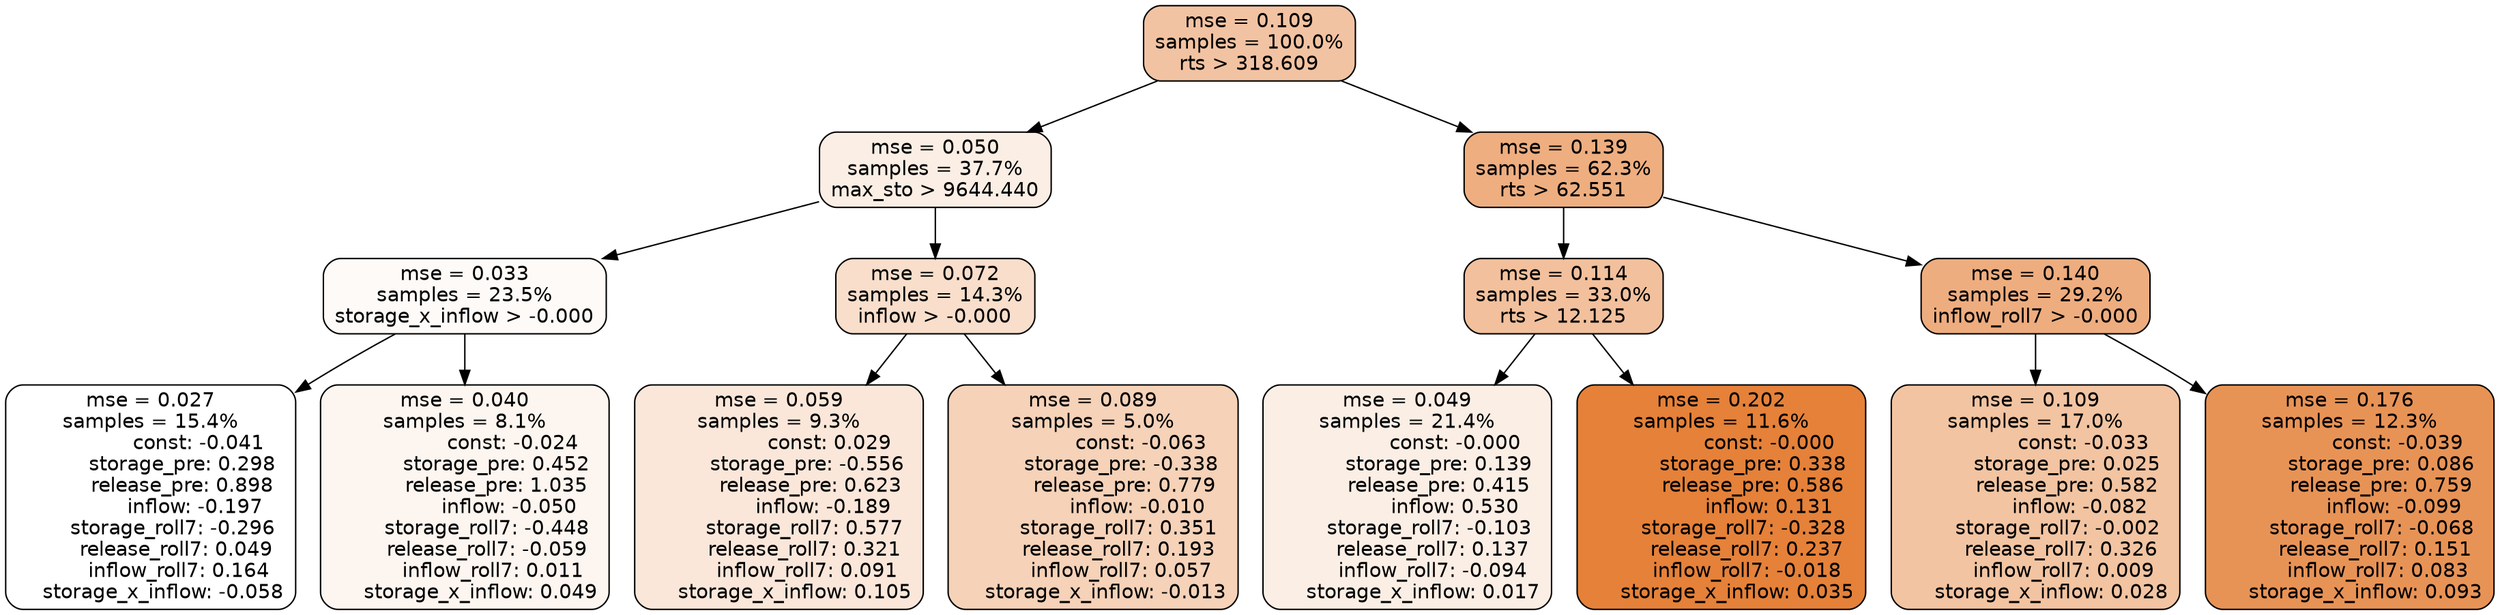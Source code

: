 digraph tree {
node [shape=rectangle, style="filled, rounded", color="black", fontname=helvetica] ;
edge [fontname=helvetica] ;
	"0" [label="mse = 0.109
samples = 100.0%
rts > 318.609", fillcolor="#f2c3a2"]
	"8" [label="mse = 0.050
samples = 37.7%
max_sto > 9644.440", fillcolor="#fbeee4"]
	"1" [label="mse = 0.139
samples = 62.3%
rts > 62.551", fillcolor="#eeae80"]
	"9" [label="mse = 0.033
samples = 23.5%
storage_x_inflow > -0.000", fillcolor="#fefaf7"]
	"12" [label="mse = 0.072
samples = 14.3%
inflow > -0.000", fillcolor="#f8decb"]
	"2" [label="mse = 0.114
samples = 33.0%
rts > 12.125", fillcolor="#f2c09c"]
	"5" [label="mse = 0.140
samples = 29.2%
inflow_roll7 > -0.000", fillcolor="#eead7f"]
	"10" [label="mse = 0.027
samples = 15.4%
               const: -0.041
          storage_pre: 0.298
          release_pre: 0.898
              inflow: -0.197
       storage_roll7: -0.296
        release_roll7: 0.049
         inflow_roll7: 0.164
    storage_x_inflow: -0.058", fillcolor="#ffffff"]
	"11" [label="mse = 0.040
samples = 8.1%
               const: -0.024
          storage_pre: 0.452
          release_pre: 1.035
              inflow: -0.050
       storage_roll7: -0.448
       release_roll7: -0.059
         inflow_roll7: 0.011
     storage_x_inflow: 0.049", fillcolor="#fdf5ef"]
	"13" [label="mse = 0.059
samples = 9.3%
                const: 0.029
         storage_pre: -0.556
          release_pre: 0.623
              inflow: -0.189
        storage_roll7: 0.577
        release_roll7: 0.321
         inflow_roll7: 0.091
     storage_x_inflow: 0.105", fillcolor="#fae7da"]
	"14" [label="mse = 0.089
samples = 5.0%
               const: -0.063
         storage_pre: -0.338
          release_pre: 0.779
              inflow: -0.010
        storage_roll7: 0.351
        release_roll7: 0.193
         inflow_roll7: 0.057
    storage_x_inflow: -0.013", fillcolor="#f5d2b8"]
	"3" [label="mse = 0.049
samples = 21.4%
               const: -0.000
          storage_pre: 0.139
          release_pre: 0.415
               inflow: 0.530
       storage_roll7: -0.103
        release_roll7: 0.137
        inflow_roll7: -0.094
     storage_x_inflow: 0.017", fillcolor="#fbeee5"]
	"4" [label="mse = 0.202
samples = 11.6%
               const: -0.000
          storage_pre: 0.338
          release_pre: 0.586
               inflow: 0.131
       storage_roll7: -0.328
        release_roll7: 0.237
        inflow_roll7: -0.018
     storage_x_inflow: 0.035", fillcolor="#e58139"]
	"6" [label="mse = 0.109
samples = 17.0%
               const: -0.033
          storage_pre: 0.025
          release_pre: 0.582
              inflow: -0.082
       storage_roll7: -0.002
        release_roll7: 0.326
         inflow_roll7: 0.009
     storage_x_inflow: 0.028", fillcolor="#f2c4a2"]
	"7" [label="mse = 0.176
samples = 12.3%
               const: -0.039
          storage_pre: 0.086
          release_pre: 0.759
              inflow: -0.099
       storage_roll7: -0.068
        release_roll7: 0.151
         inflow_roll7: 0.083
     storage_x_inflow: 0.093", fillcolor="#e89356"]

	"0" -> "1"
	"0" -> "8"
	"8" -> "9"
	"8" -> "12"
	"1" -> "2"
	"1" -> "5"
	"9" -> "10"
	"9" -> "11"
	"12" -> "13"
	"12" -> "14"
	"2" -> "3"
	"2" -> "4"
	"5" -> "6"
	"5" -> "7"
}